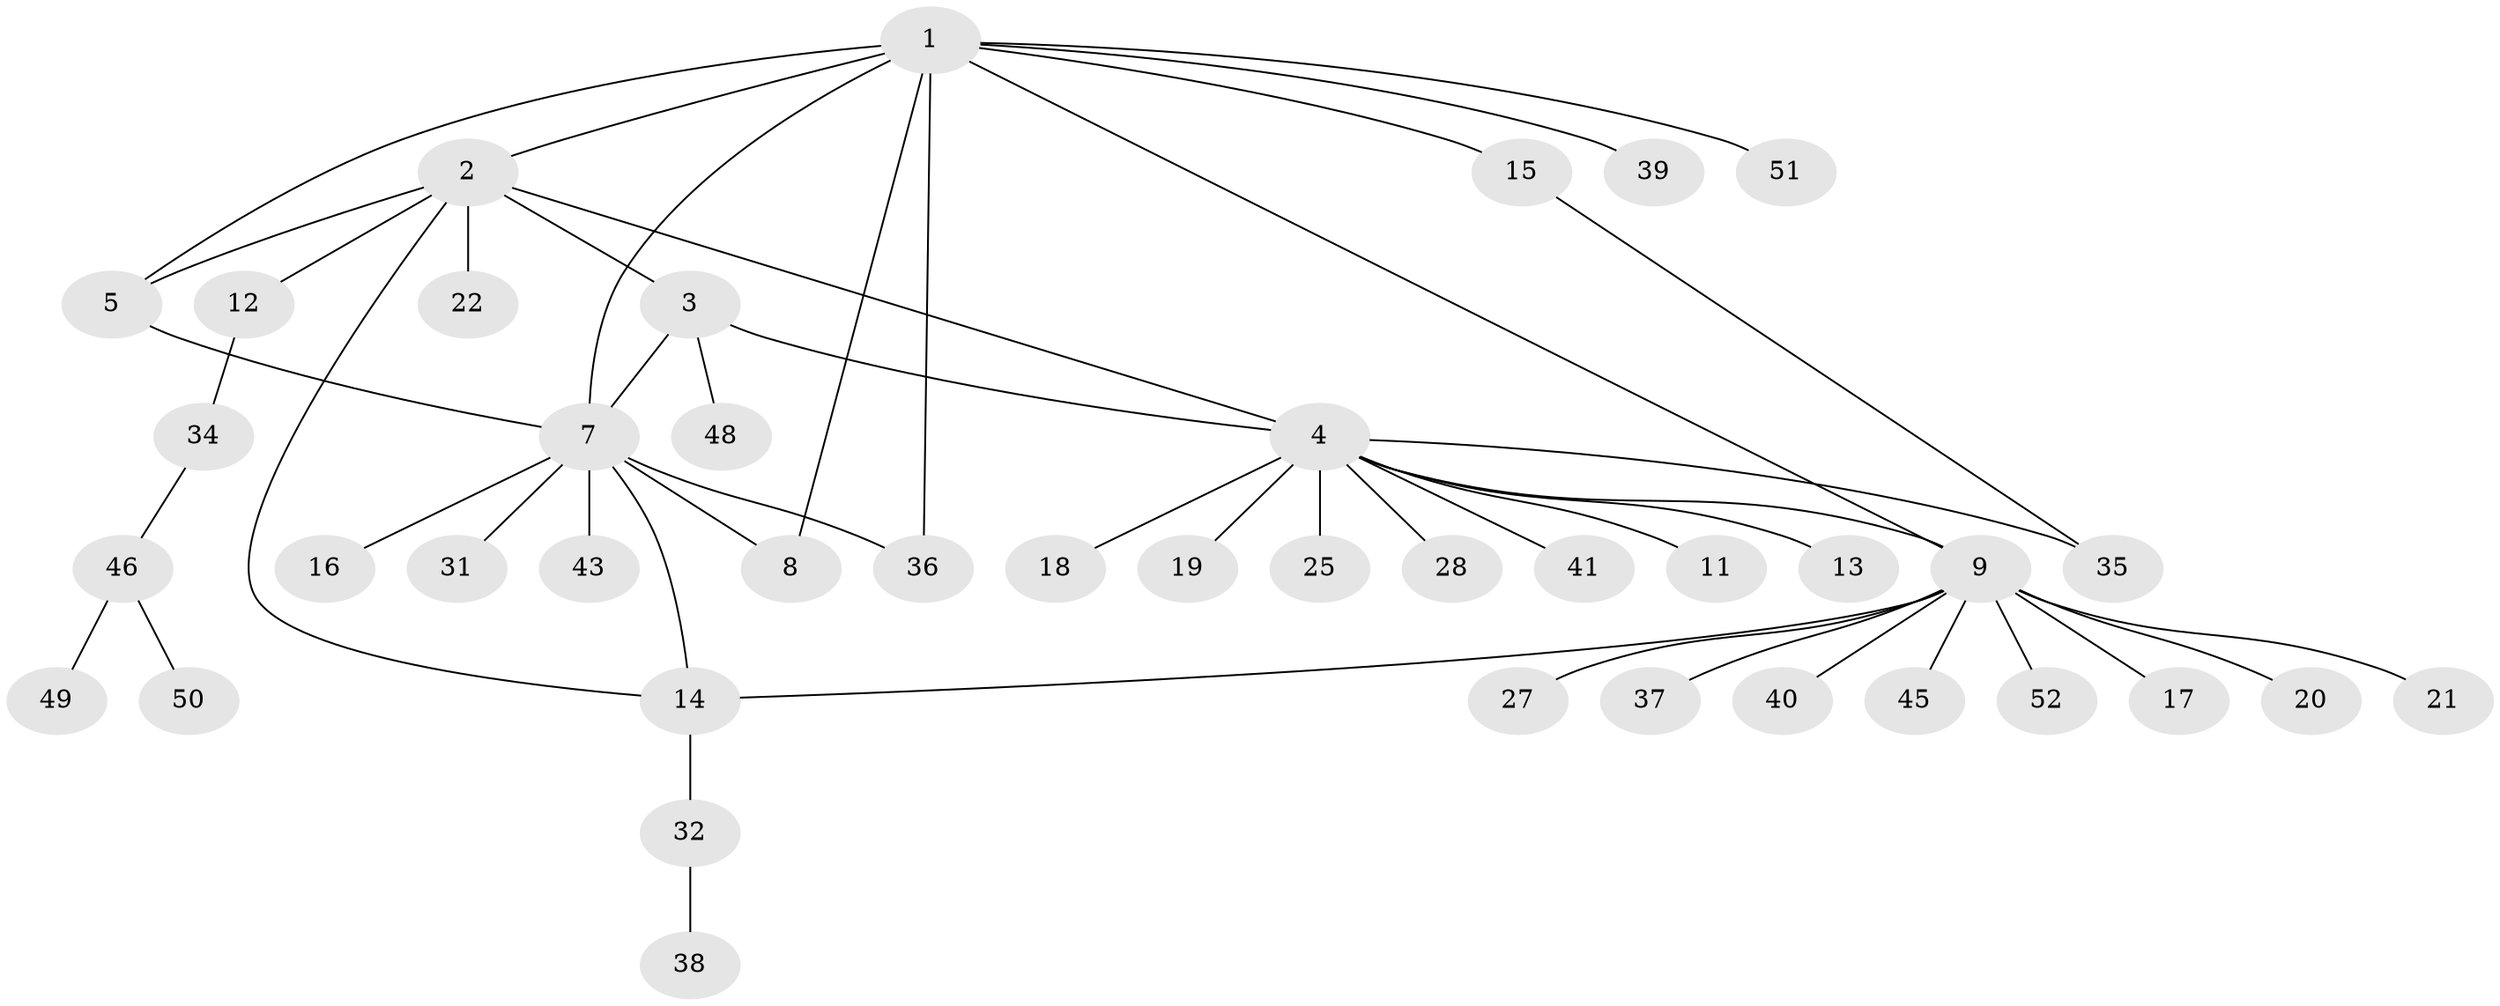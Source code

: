 // Generated by graph-tools (version 1.1) at 2025/52/02/27/25 19:52:21]
// undirected, 41 vertices, 50 edges
graph export_dot {
graph [start="1"]
  node [color=gray90,style=filled];
  1 [super="+10"];
  2 [super="+6"];
  3;
  4 [super="+29"];
  5;
  7 [super="+24"];
  8;
  9 [super="+23"];
  11;
  12;
  13;
  14;
  15 [super="+33"];
  16;
  17;
  18;
  19;
  20;
  21;
  22 [super="+30"];
  25 [super="+26"];
  27;
  28;
  31;
  32 [super="+42"];
  34;
  35 [super="+44"];
  36;
  37;
  38;
  39;
  40;
  41;
  43;
  45;
  46 [super="+47"];
  48;
  49;
  50;
  51;
  52;
  1 -- 2;
  1 -- 8;
  1 -- 15;
  1 -- 36;
  1 -- 39;
  1 -- 51;
  1 -- 5;
  1 -- 9;
  1 -- 7;
  2 -- 3;
  2 -- 14;
  2 -- 4;
  2 -- 5;
  2 -- 22;
  2 -- 12;
  3 -- 4;
  3 -- 7;
  3 -- 48;
  4 -- 9;
  4 -- 11;
  4 -- 13;
  4 -- 18;
  4 -- 19;
  4 -- 25;
  4 -- 28;
  4 -- 35;
  4 -- 41;
  5 -- 7;
  7 -- 8;
  7 -- 14;
  7 -- 16;
  7 -- 31;
  7 -- 36;
  7 -- 43;
  9 -- 17;
  9 -- 20;
  9 -- 21;
  9 -- 27;
  9 -- 37;
  9 -- 40;
  9 -- 45;
  9 -- 52;
  9 -- 14;
  12 -- 34;
  14 -- 32;
  15 -- 35;
  32 -- 38;
  34 -- 46;
  46 -- 49;
  46 -- 50;
}
